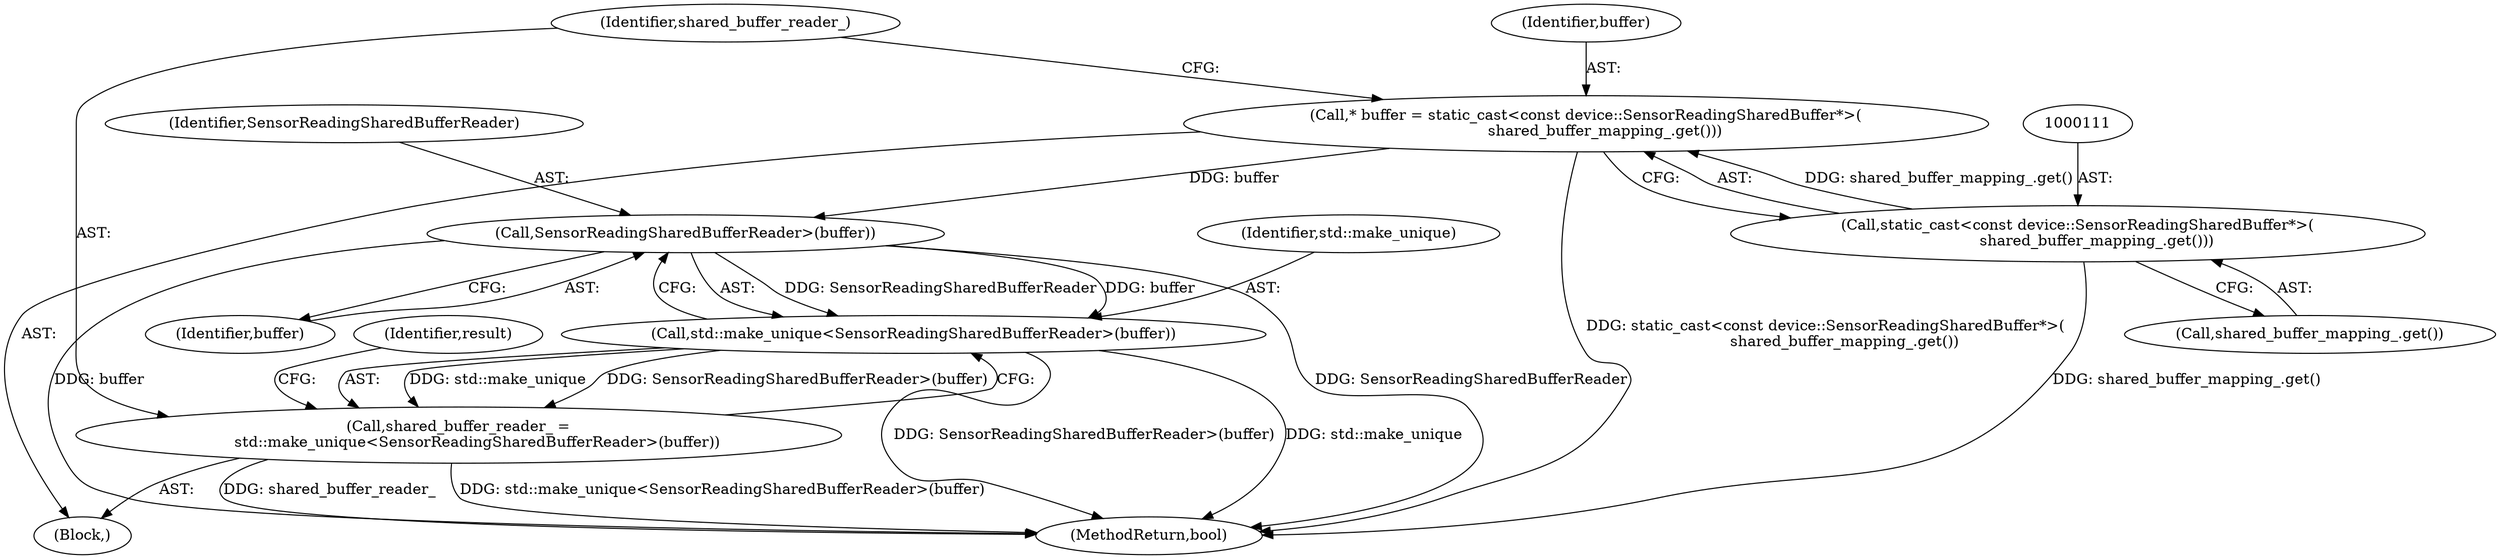 digraph "1_Chrome_c0c8978849ac57e4ecd613ddc8ff7852a2054734_2@pointer" {
"1000117" [label="(Call,SensorReadingSharedBufferReader>(buffer))"];
"1000108" [label="(Call,* buffer = static_cast<const device::SensorReadingSharedBuffer*>(\n        shared_buffer_mapping_.get()))"];
"1000110" [label="(Call,static_cast<const device::SensorReadingSharedBuffer*>(\n        shared_buffer_mapping_.get()))"];
"1000115" [label="(Call,std::make_unique<SensorReadingSharedBufferReader>(buffer))"];
"1000113" [label="(Call,shared_buffer_reader_ =\n        std::make_unique<SensorReadingSharedBufferReader>(buffer))"];
"1000114" [label="(Identifier,shared_buffer_reader_)"];
"1000113" [label="(Call,shared_buffer_reader_ =\n        std::make_unique<SensorReadingSharedBufferReader>(buffer))"];
"1000117" [label="(Call,SensorReadingSharedBufferReader>(buffer))"];
"1000119" [label="(Identifier,buffer)"];
"1000122" [label="(Identifier,result)"];
"1000110" [label="(Call,static_cast<const device::SensorReadingSharedBuffer*>(\n        shared_buffer_mapping_.get()))"];
"1000109" [label="(Identifier,buffer)"];
"1000108" [label="(Call,* buffer = static_cast<const device::SensorReadingSharedBuffer*>(\n        shared_buffer_mapping_.get()))"];
"1000115" [label="(Call,std::make_unique<SensorReadingSharedBufferReader>(buffer))"];
"1000123" [label="(MethodReturn,bool)"];
"1000116" [label="(Identifier,std::make_unique)"];
"1000106" [label="(Block,)"];
"1000118" [label="(Identifier,SensorReadingSharedBufferReader)"];
"1000112" [label="(Call,shared_buffer_mapping_.get())"];
"1000117" -> "1000115"  [label="AST: "];
"1000117" -> "1000119"  [label="CFG: "];
"1000118" -> "1000117"  [label="AST: "];
"1000119" -> "1000117"  [label="AST: "];
"1000115" -> "1000117"  [label="CFG: "];
"1000117" -> "1000123"  [label="DDG: SensorReadingSharedBufferReader"];
"1000117" -> "1000123"  [label="DDG: buffer"];
"1000117" -> "1000115"  [label="DDG: SensorReadingSharedBufferReader"];
"1000117" -> "1000115"  [label="DDG: buffer"];
"1000108" -> "1000117"  [label="DDG: buffer"];
"1000108" -> "1000106"  [label="AST: "];
"1000108" -> "1000110"  [label="CFG: "];
"1000109" -> "1000108"  [label="AST: "];
"1000110" -> "1000108"  [label="AST: "];
"1000114" -> "1000108"  [label="CFG: "];
"1000108" -> "1000123"  [label="DDG: static_cast<const device::SensorReadingSharedBuffer*>(\n        shared_buffer_mapping_.get())"];
"1000110" -> "1000108"  [label="DDG: shared_buffer_mapping_.get()"];
"1000110" -> "1000112"  [label="CFG: "];
"1000111" -> "1000110"  [label="AST: "];
"1000112" -> "1000110"  [label="AST: "];
"1000110" -> "1000123"  [label="DDG: shared_buffer_mapping_.get()"];
"1000115" -> "1000113"  [label="AST: "];
"1000116" -> "1000115"  [label="AST: "];
"1000113" -> "1000115"  [label="CFG: "];
"1000115" -> "1000123"  [label="DDG: SensorReadingSharedBufferReader>(buffer)"];
"1000115" -> "1000123"  [label="DDG: std::make_unique"];
"1000115" -> "1000113"  [label="DDG: std::make_unique"];
"1000115" -> "1000113"  [label="DDG: SensorReadingSharedBufferReader>(buffer)"];
"1000113" -> "1000106"  [label="AST: "];
"1000114" -> "1000113"  [label="AST: "];
"1000122" -> "1000113"  [label="CFG: "];
"1000113" -> "1000123"  [label="DDG: shared_buffer_reader_"];
"1000113" -> "1000123"  [label="DDG: std::make_unique<SensorReadingSharedBufferReader>(buffer)"];
}
